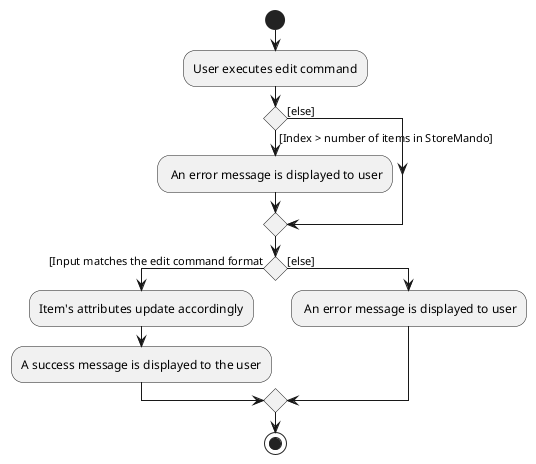 @startuml
'https://plantuml.com/activity-diagram-beta

start
:User executes edit command;
if () then ([Index > number of items in StoreMando])
    : An error message is displayed to user;
else ([else])
endif
if () then ([Input matches the edit command format)
    :Item's attributes update accordingly;
    :A success message is displayed to the user;
else ([else])
    : An error message is displayed to user;
endif
stop

@enduml
